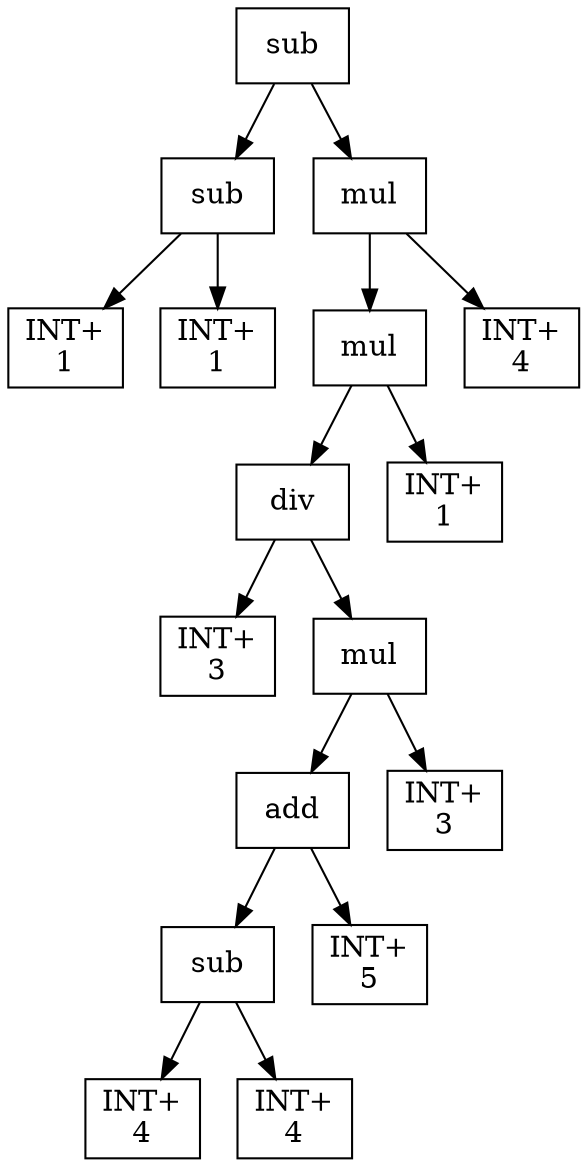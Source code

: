 digraph expr {
  node [shape=box];
  n1 [label="sub"];
  n2 [label="sub"];
  n3 [label="INT+\n1"];
  n4 [label="INT+\n1"];
  n2 -> n3;
  n2 -> n4;
  n5 [label="mul"];
  n6 [label="mul"];
  n7 [label="div"];
  n8 [label="INT+\n3"];
  n9 [label="mul"];
  n10 [label="add"];
  n11 [label="sub"];
  n12 [label="INT+\n4"];
  n13 [label="INT+\n4"];
  n11 -> n12;
  n11 -> n13;
  n14 [label="INT+\n5"];
  n10 -> n11;
  n10 -> n14;
  n15 [label="INT+\n3"];
  n9 -> n10;
  n9 -> n15;
  n7 -> n8;
  n7 -> n9;
  n16 [label="INT+\n1"];
  n6 -> n7;
  n6 -> n16;
  n17 [label="INT+\n4"];
  n5 -> n6;
  n5 -> n17;
  n1 -> n2;
  n1 -> n5;
}